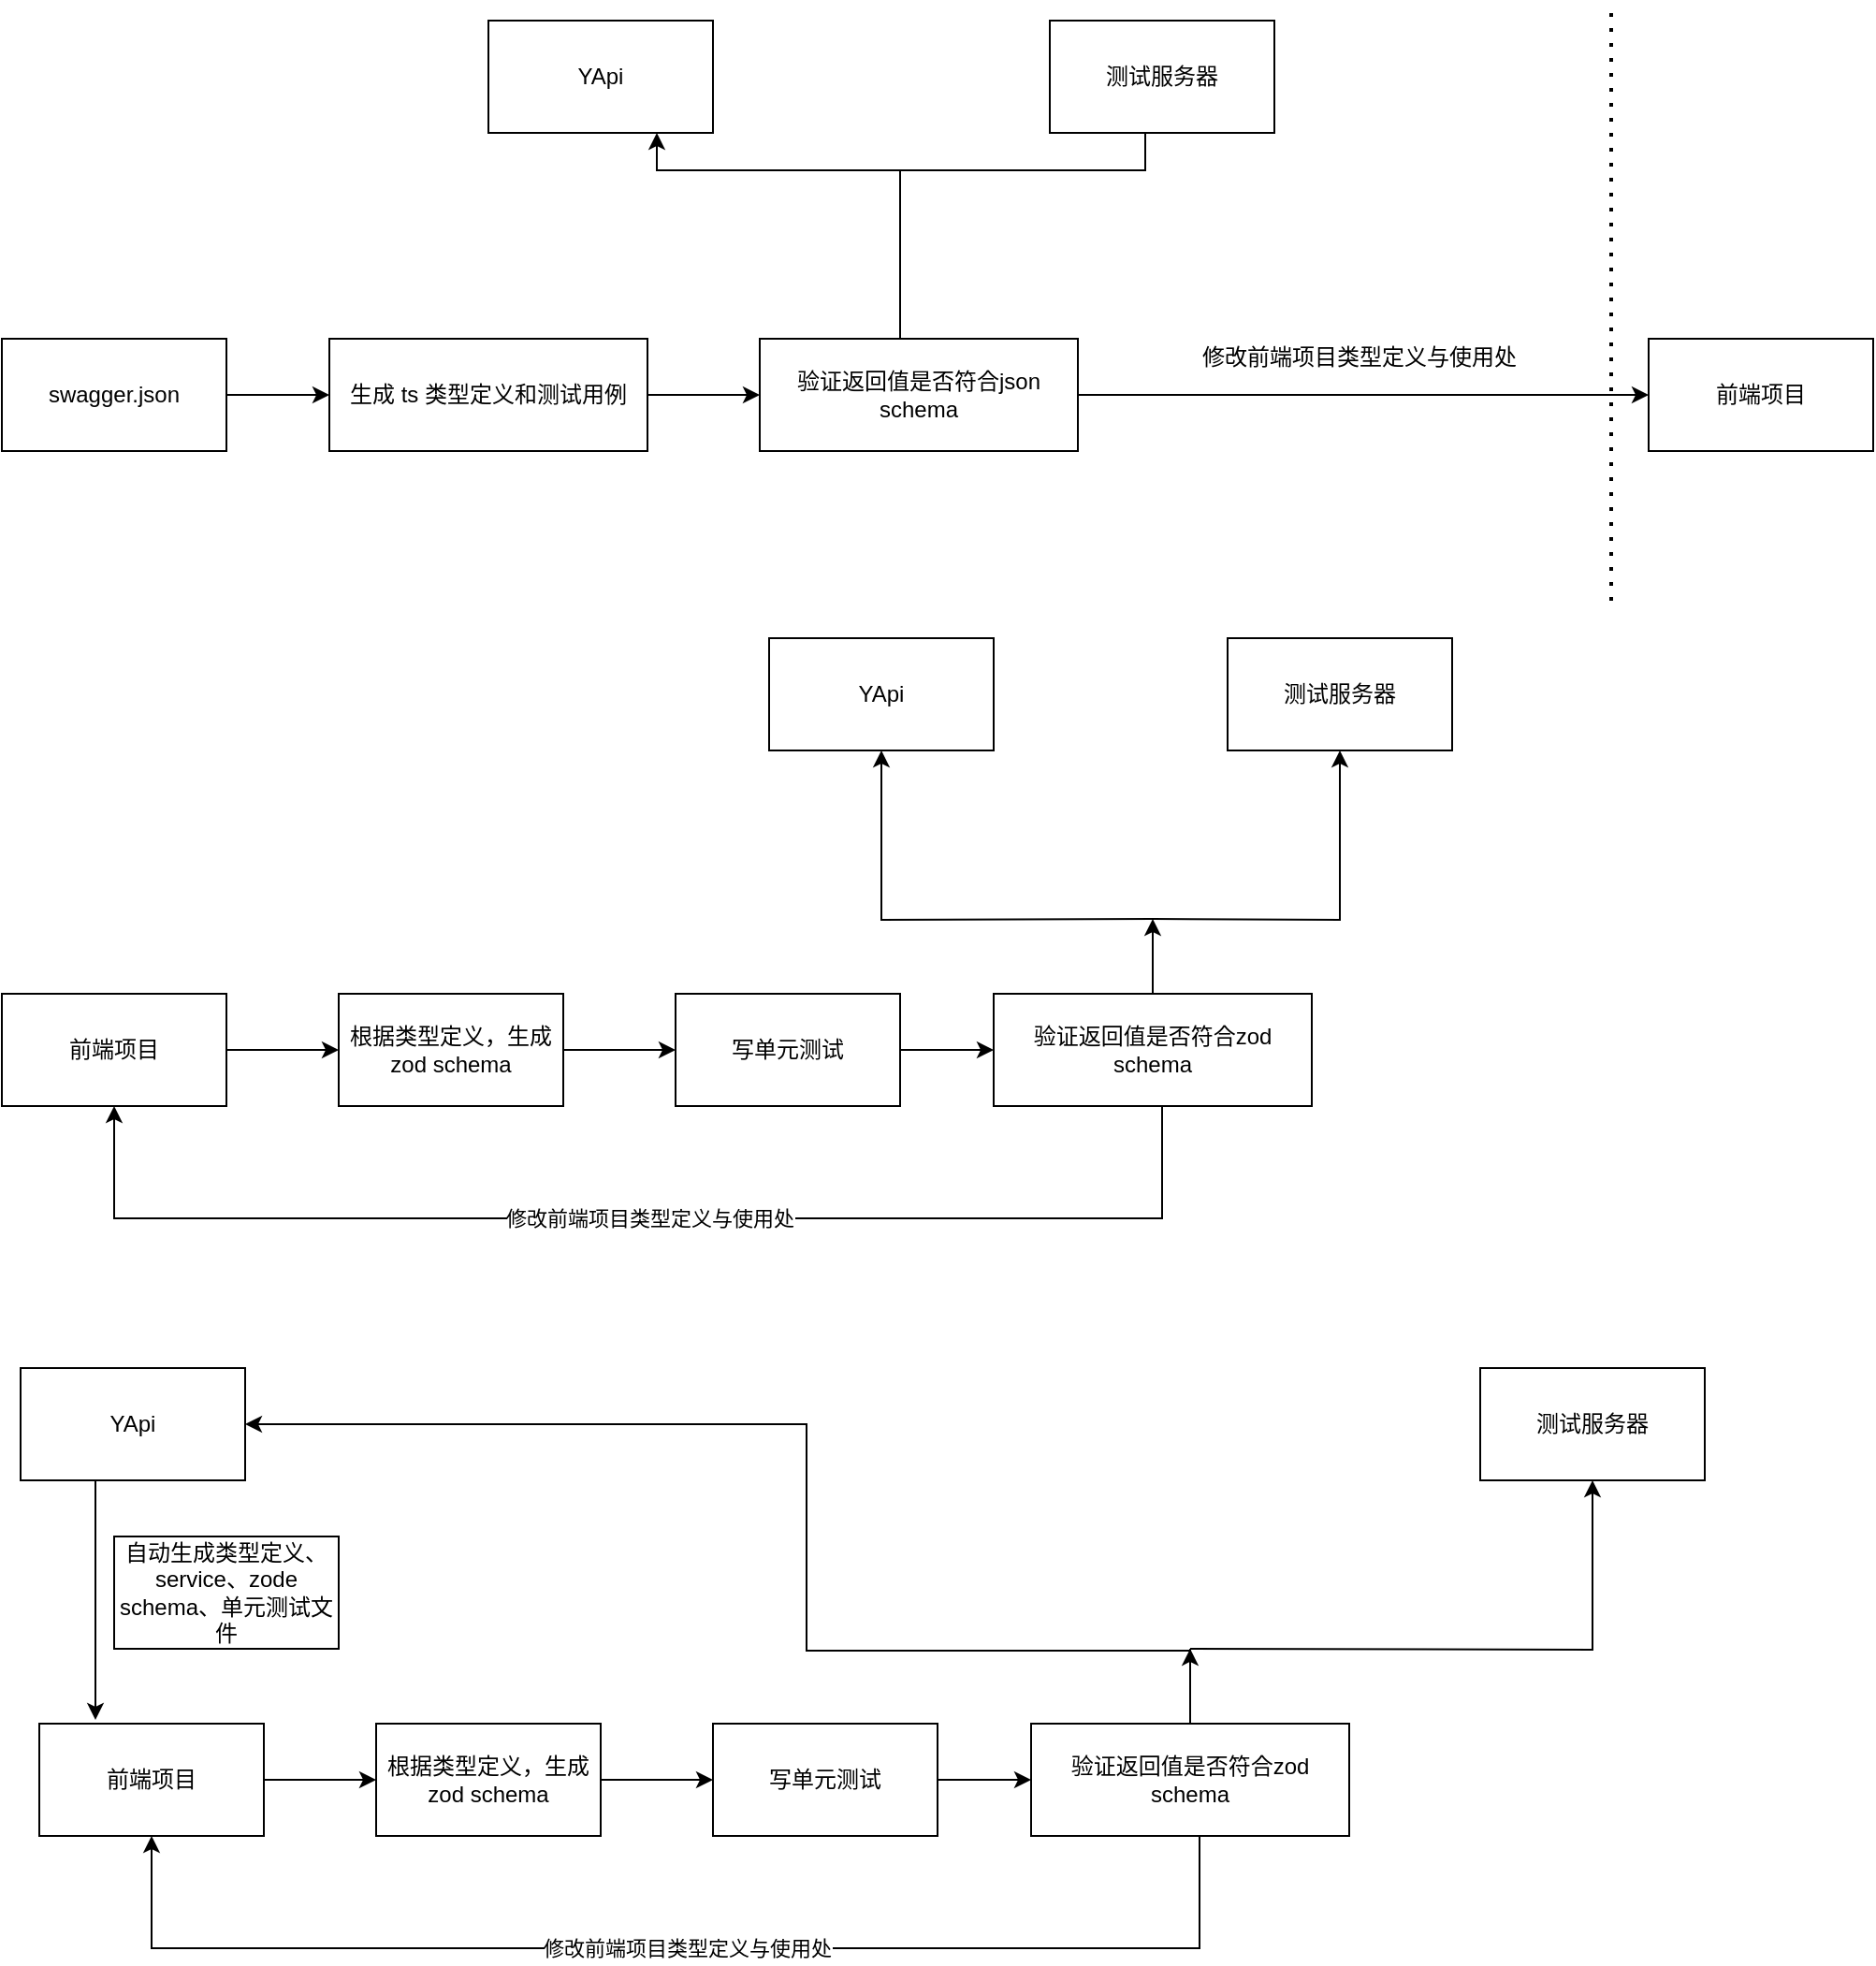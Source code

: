 <mxfile version="21.5.1" type="github">
  <diagram name="第 1 页" id="T7KggxuoEruzN0f5po2e">
    <mxGraphModel dx="954" dy="591" grid="1" gridSize="10" guides="1" tooltips="1" connect="1" arrows="1" fold="1" page="1" pageScale="1" pageWidth="1169" pageHeight="827" math="0" shadow="0">
      <root>
        <mxCell id="0" />
        <mxCell id="1" parent="0" />
        <mxCell id="cqJHQV9-dRMsiJILZrJO-1" value="YApi" style="rounded=0;whiteSpace=wrap;html=1;" vertex="1" parent="1">
          <mxGeometry x="270" y="120" width="120" height="60" as="geometry" />
        </mxCell>
        <mxCell id="cqJHQV9-dRMsiJILZrJO-2" value="swagger.json" style="rounded=0;whiteSpace=wrap;html=1;" vertex="1" parent="1">
          <mxGeometry x="10" y="290" width="120" height="60" as="geometry" />
        </mxCell>
        <mxCell id="cqJHQV9-dRMsiJILZrJO-6" style="edgeStyle=orthogonalEdgeStyle;rounded=0;orthogonalLoop=1;jettySize=auto;html=1;entryX=0.75;entryY=1;entryDx=0;entryDy=0;" edge="1" parent="1" source="cqJHQV9-dRMsiJILZrJO-3" target="cqJHQV9-dRMsiJILZrJO-1">
          <mxGeometry relative="1" as="geometry">
            <mxPoint x="300" y="220" as="targetPoint" />
            <Array as="points">
              <mxPoint x="490" y="200" />
            </Array>
          </mxGeometry>
        </mxCell>
        <mxCell id="cqJHQV9-dRMsiJILZrJO-7" style="edgeStyle=orthogonalEdgeStyle;rounded=0;orthogonalLoop=1;jettySize=auto;html=1;entryX=0.5;entryY=1;entryDx=0;entryDy=0;" edge="1" parent="1">
          <mxGeometry relative="1" as="geometry">
            <mxPoint x="490" y="250" as="sourcePoint" />
            <mxPoint x="620" y="140" as="targetPoint" />
            <Array as="points">
              <mxPoint x="490" y="200" />
              <mxPoint x="621" y="200" />
            </Array>
          </mxGeometry>
        </mxCell>
        <mxCell id="cqJHQV9-dRMsiJILZrJO-3" value="验证返回值是否符合json schema" style="rounded=0;whiteSpace=wrap;html=1;" vertex="1" parent="1">
          <mxGeometry x="415" y="290" width="170" height="60" as="geometry" />
        </mxCell>
        <mxCell id="cqJHQV9-dRMsiJILZrJO-5" value="测试服务器" style="rounded=0;whiteSpace=wrap;html=1;" vertex="1" parent="1">
          <mxGeometry x="570" y="120" width="120" height="60" as="geometry" />
        </mxCell>
        <mxCell id="cqJHQV9-dRMsiJILZrJO-8" value="前端项目" style="rounded=0;whiteSpace=wrap;html=1;" vertex="1" parent="1">
          <mxGeometry x="890" y="290" width="120" height="60" as="geometry" />
        </mxCell>
        <mxCell id="cqJHQV9-dRMsiJILZrJO-12" value="" style="endArrow=none;dashed=1;html=1;dashPattern=1 3;strokeWidth=2;rounded=0;" edge="1" parent="1">
          <mxGeometry width="50" height="50" relative="1" as="geometry">
            <mxPoint x="870" y="430" as="sourcePoint" />
            <mxPoint x="870" y="110" as="targetPoint" />
            <Array as="points">
              <mxPoint x="870" y="270" />
            </Array>
          </mxGeometry>
        </mxCell>
        <mxCell id="cqJHQV9-dRMsiJILZrJO-13" value="" style="endArrow=classic;html=1;rounded=0;entryX=0;entryY=0.5;entryDx=0;entryDy=0;" edge="1" parent="1" source="cqJHQV9-dRMsiJILZrJO-3" target="cqJHQV9-dRMsiJILZrJO-8">
          <mxGeometry width="50" height="50" relative="1" as="geometry">
            <mxPoint x="510" y="370" as="sourcePoint" />
            <mxPoint x="580.711" y="320" as="targetPoint" />
          </mxGeometry>
        </mxCell>
        <mxCell id="cqJHQV9-dRMsiJILZrJO-14" value="修改前端项目类型定义与使用处" style="text;strokeColor=none;fillColor=none;html=1;fontSize=12;fontStyle=0;verticalAlign=middle;align=center;strokeWidth=0;imageHeight=22;imageWidth=24;" vertex="1" parent="1">
          <mxGeometry x="685" y="280" width="100" height="40" as="geometry" />
        </mxCell>
        <mxCell id="cqJHQV9-dRMsiJILZrJO-16" value="YApi" style="rounded=0;whiteSpace=wrap;html=1;" vertex="1" parent="1">
          <mxGeometry x="420" y="450" width="120" height="60" as="geometry" />
        </mxCell>
        <mxCell id="cqJHQV9-dRMsiJILZrJO-19" style="edgeStyle=orthogonalEdgeStyle;rounded=0;orthogonalLoop=1;jettySize=auto;html=1;entryX=0.5;entryY=1;entryDx=0;entryDy=0;" edge="1" parent="1" target="cqJHQV9-dRMsiJILZrJO-16">
          <mxGeometry relative="1" as="geometry">
            <mxPoint x="500" y="530" as="targetPoint" />
            <mxPoint x="625" y="600" as="sourcePoint" />
          </mxGeometry>
        </mxCell>
        <mxCell id="cqJHQV9-dRMsiJILZrJO-20" style="edgeStyle=orthogonalEdgeStyle;rounded=0;orthogonalLoop=1;jettySize=auto;html=1;entryX=0.5;entryY=1;entryDx=0;entryDy=0;" edge="1" parent="1" target="cqJHQV9-dRMsiJILZrJO-22">
          <mxGeometry relative="1" as="geometry">
            <mxPoint x="625" y="600" as="sourcePoint" />
          </mxGeometry>
        </mxCell>
        <mxCell id="cqJHQV9-dRMsiJILZrJO-22" value="测试服务器" style="rounded=0;whiteSpace=wrap;html=1;" vertex="1" parent="1">
          <mxGeometry x="665" y="450" width="120" height="60" as="geometry" />
        </mxCell>
        <mxCell id="cqJHQV9-dRMsiJILZrJO-27" value="" style="edgeStyle=orthogonalEdgeStyle;rounded=0;orthogonalLoop=1;jettySize=auto;html=1;" edge="1" parent="1" source="cqJHQV9-dRMsiJILZrJO-23" target="cqJHQV9-dRMsiJILZrJO-26">
          <mxGeometry relative="1" as="geometry" />
        </mxCell>
        <mxCell id="cqJHQV9-dRMsiJILZrJO-23" value="前端项目" style="rounded=0;whiteSpace=wrap;html=1;" vertex="1" parent="1">
          <mxGeometry x="10" y="640" width="120" height="60" as="geometry" />
        </mxCell>
        <mxCell id="cqJHQV9-dRMsiJILZrJO-29" value="" style="edgeStyle=orthogonalEdgeStyle;rounded=0;orthogonalLoop=1;jettySize=auto;html=1;" edge="1" parent="1" source="cqJHQV9-dRMsiJILZrJO-26" target="cqJHQV9-dRMsiJILZrJO-28">
          <mxGeometry relative="1" as="geometry" />
        </mxCell>
        <mxCell id="cqJHQV9-dRMsiJILZrJO-26" value="根据类型定义，生成zod schema" style="rounded=0;whiteSpace=wrap;html=1;" vertex="1" parent="1">
          <mxGeometry x="190" y="640" width="120" height="60" as="geometry" />
        </mxCell>
        <mxCell id="cqJHQV9-dRMsiJILZrJO-35" value="" style="edgeStyle=orthogonalEdgeStyle;rounded=0;orthogonalLoop=1;jettySize=auto;html=1;" edge="1" parent="1" source="cqJHQV9-dRMsiJILZrJO-28" target="cqJHQV9-dRMsiJILZrJO-34">
          <mxGeometry relative="1" as="geometry" />
        </mxCell>
        <mxCell id="cqJHQV9-dRMsiJILZrJO-28" value="写单元测试" style="rounded=0;whiteSpace=wrap;html=1;" vertex="1" parent="1">
          <mxGeometry x="370" y="640" width="120" height="60" as="geometry" />
        </mxCell>
        <mxCell id="cqJHQV9-dRMsiJILZrJO-31" value="" style="edgeStyle=orthogonalEdgeStyle;rounded=0;orthogonalLoop=1;jettySize=auto;html=1;entryX=0;entryY=0.5;entryDx=0;entryDy=0;" edge="1" parent="1" source="cqJHQV9-dRMsiJILZrJO-2" target="cqJHQV9-dRMsiJILZrJO-30">
          <mxGeometry relative="1" as="geometry">
            <mxPoint x="130" y="320" as="sourcePoint" />
            <mxPoint x="340" y="320" as="targetPoint" />
          </mxGeometry>
        </mxCell>
        <mxCell id="cqJHQV9-dRMsiJILZrJO-33" value="" style="edgeStyle=orthogonalEdgeStyle;rounded=0;orthogonalLoop=1;jettySize=auto;html=1;" edge="1" parent="1" source="cqJHQV9-dRMsiJILZrJO-30" target="cqJHQV9-dRMsiJILZrJO-3">
          <mxGeometry relative="1" as="geometry" />
        </mxCell>
        <mxCell id="cqJHQV9-dRMsiJILZrJO-30" value="生成 ts 类型定义和测试用例" style="rounded=0;whiteSpace=wrap;html=1;" vertex="1" parent="1">
          <mxGeometry x="185" y="290" width="170" height="60" as="geometry" />
        </mxCell>
        <mxCell id="cqJHQV9-dRMsiJILZrJO-36" style="edgeStyle=orthogonalEdgeStyle;rounded=0;orthogonalLoop=1;jettySize=auto;html=1;exitX=0.5;exitY=0;exitDx=0;exitDy=0;" edge="1" parent="1" source="cqJHQV9-dRMsiJILZrJO-34">
          <mxGeometry relative="1" as="geometry">
            <mxPoint x="625" y="600" as="targetPoint" />
          </mxGeometry>
        </mxCell>
        <mxCell id="cqJHQV9-dRMsiJILZrJO-37" style="edgeStyle=orthogonalEdgeStyle;rounded=0;orthogonalLoop=1;jettySize=auto;html=1;entryX=0.5;entryY=1;entryDx=0;entryDy=0;" edge="1" parent="1" source="cqJHQV9-dRMsiJILZrJO-34" target="cqJHQV9-dRMsiJILZrJO-23">
          <mxGeometry relative="1" as="geometry">
            <Array as="points">
              <mxPoint x="630" y="760" />
              <mxPoint x="70" y="760" />
            </Array>
          </mxGeometry>
        </mxCell>
        <mxCell id="cqJHQV9-dRMsiJILZrJO-38" value="修改前端项目类型定义与使用处" style="edgeLabel;html=1;align=center;verticalAlign=middle;resizable=0;points=[];" vertex="1" connectable="0" parent="cqJHQV9-dRMsiJILZrJO-37">
          <mxGeometry x="-0.16" y="1" relative="1" as="geometry">
            <mxPoint x="-49" y="-1" as="offset" />
          </mxGeometry>
        </mxCell>
        <mxCell id="cqJHQV9-dRMsiJILZrJO-34" value="验证返回值是否符合zod schema" style="rounded=0;whiteSpace=wrap;html=1;" vertex="1" parent="1">
          <mxGeometry x="540" y="640" width="170" height="60" as="geometry" />
        </mxCell>
        <mxCell id="cqJHQV9-dRMsiJILZrJO-55" style="edgeStyle=orthogonalEdgeStyle;rounded=0;orthogonalLoop=1;jettySize=auto;html=1;" edge="1" parent="1" source="cqJHQV9-dRMsiJILZrJO-41">
          <mxGeometry relative="1" as="geometry">
            <mxPoint x="60" y="1028" as="targetPoint" />
            <Array as="points">
              <mxPoint x="60" y="1028" />
            </Array>
          </mxGeometry>
        </mxCell>
        <mxCell id="cqJHQV9-dRMsiJILZrJO-41" value="YApi" style="rounded=0;whiteSpace=wrap;html=1;" vertex="1" parent="1">
          <mxGeometry x="20" y="840" width="120" height="60" as="geometry" />
        </mxCell>
        <mxCell id="cqJHQV9-dRMsiJILZrJO-42" style="edgeStyle=orthogonalEdgeStyle;rounded=0;orthogonalLoop=1;jettySize=auto;html=1;entryX=1;entryY=0.5;entryDx=0;entryDy=0;" edge="1" parent="1" target="cqJHQV9-dRMsiJILZrJO-41">
          <mxGeometry relative="1" as="geometry">
            <mxPoint x="520" y="920" as="targetPoint" />
            <mxPoint x="645" y="990" as="sourcePoint" />
            <Array as="points">
              <mxPoint x="645" y="991" />
              <mxPoint x="440" y="991" />
              <mxPoint x="440" y="870" />
            </Array>
          </mxGeometry>
        </mxCell>
        <mxCell id="cqJHQV9-dRMsiJILZrJO-43" style="edgeStyle=orthogonalEdgeStyle;rounded=0;orthogonalLoop=1;jettySize=auto;html=1;entryX=0.5;entryY=1;entryDx=0;entryDy=0;" edge="1" parent="1" target="cqJHQV9-dRMsiJILZrJO-44">
          <mxGeometry relative="1" as="geometry">
            <mxPoint x="645" y="990" as="sourcePoint" />
          </mxGeometry>
        </mxCell>
        <mxCell id="cqJHQV9-dRMsiJILZrJO-44" value="测试服务器" style="rounded=0;whiteSpace=wrap;html=1;" vertex="1" parent="1">
          <mxGeometry x="800" y="840" width="120" height="60" as="geometry" />
        </mxCell>
        <mxCell id="cqJHQV9-dRMsiJILZrJO-45" value="" style="edgeStyle=orthogonalEdgeStyle;rounded=0;orthogonalLoop=1;jettySize=auto;html=1;" edge="1" parent="1" source="cqJHQV9-dRMsiJILZrJO-46" target="cqJHQV9-dRMsiJILZrJO-48">
          <mxGeometry relative="1" as="geometry" />
        </mxCell>
        <mxCell id="cqJHQV9-dRMsiJILZrJO-46" value="前端项目" style="rounded=0;whiteSpace=wrap;html=1;" vertex="1" parent="1">
          <mxGeometry x="30" y="1030" width="120" height="60" as="geometry" />
        </mxCell>
        <mxCell id="cqJHQV9-dRMsiJILZrJO-47" value="" style="edgeStyle=orthogonalEdgeStyle;rounded=0;orthogonalLoop=1;jettySize=auto;html=1;" edge="1" parent="1" source="cqJHQV9-dRMsiJILZrJO-48" target="cqJHQV9-dRMsiJILZrJO-50">
          <mxGeometry relative="1" as="geometry" />
        </mxCell>
        <mxCell id="cqJHQV9-dRMsiJILZrJO-48" value="根据类型定义，生成zod schema" style="rounded=0;whiteSpace=wrap;html=1;" vertex="1" parent="1">
          <mxGeometry x="210" y="1030" width="120" height="60" as="geometry" />
        </mxCell>
        <mxCell id="cqJHQV9-dRMsiJILZrJO-49" value="" style="edgeStyle=orthogonalEdgeStyle;rounded=0;orthogonalLoop=1;jettySize=auto;html=1;" edge="1" parent="1" source="cqJHQV9-dRMsiJILZrJO-50" target="cqJHQV9-dRMsiJILZrJO-54">
          <mxGeometry relative="1" as="geometry" />
        </mxCell>
        <mxCell id="cqJHQV9-dRMsiJILZrJO-50" value="写单元测试" style="rounded=0;whiteSpace=wrap;html=1;" vertex="1" parent="1">
          <mxGeometry x="390" y="1030" width="120" height="60" as="geometry" />
        </mxCell>
        <mxCell id="cqJHQV9-dRMsiJILZrJO-51" style="edgeStyle=orthogonalEdgeStyle;rounded=0;orthogonalLoop=1;jettySize=auto;html=1;exitX=0.5;exitY=0;exitDx=0;exitDy=0;" edge="1" parent="1" source="cqJHQV9-dRMsiJILZrJO-54">
          <mxGeometry relative="1" as="geometry">
            <mxPoint x="645" y="990" as="targetPoint" />
          </mxGeometry>
        </mxCell>
        <mxCell id="cqJHQV9-dRMsiJILZrJO-52" style="edgeStyle=orthogonalEdgeStyle;rounded=0;orthogonalLoop=1;jettySize=auto;html=1;entryX=0.5;entryY=1;entryDx=0;entryDy=0;" edge="1" parent="1" source="cqJHQV9-dRMsiJILZrJO-54" target="cqJHQV9-dRMsiJILZrJO-46">
          <mxGeometry relative="1" as="geometry">
            <Array as="points">
              <mxPoint x="650" y="1150" />
              <mxPoint x="90" y="1150" />
            </Array>
          </mxGeometry>
        </mxCell>
        <mxCell id="cqJHQV9-dRMsiJILZrJO-53" value="修改前端项目类型定义与使用处" style="edgeLabel;html=1;align=center;verticalAlign=middle;resizable=0;points=[];" vertex="1" connectable="0" parent="cqJHQV9-dRMsiJILZrJO-52">
          <mxGeometry x="-0.16" y="1" relative="1" as="geometry">
            <mxPoint x="-49" y="-1" as="offset" />
          </mxGeometry>
        </mxCell>
        <mxCell id="cqJHQV9-dRMsiJILZrJO-54" value="验证返回值是否符合zod schema" style="rounded=0;whiteSpace=wrap;html=1;" vertex="1" parent="1">
          <mxGeometry x="560" y="1030" width="170" height="60" as="geometry" />
        </mxCell>
        <mxCell id="cqJHQV9-dRMsiJILZrJO-56" value="自动生成类型定义、service、zode schema、单元测试文件" style="rounded=0;whiteSpace=wrap;html=1;" vertex="1" parent="1">
          <mxGeometry x="70" y="930" width="120" height="60" as="geometry" />
        </mxCell>
      </root>
    </mxGraphModel>
  </diagram>
</mxfile>
